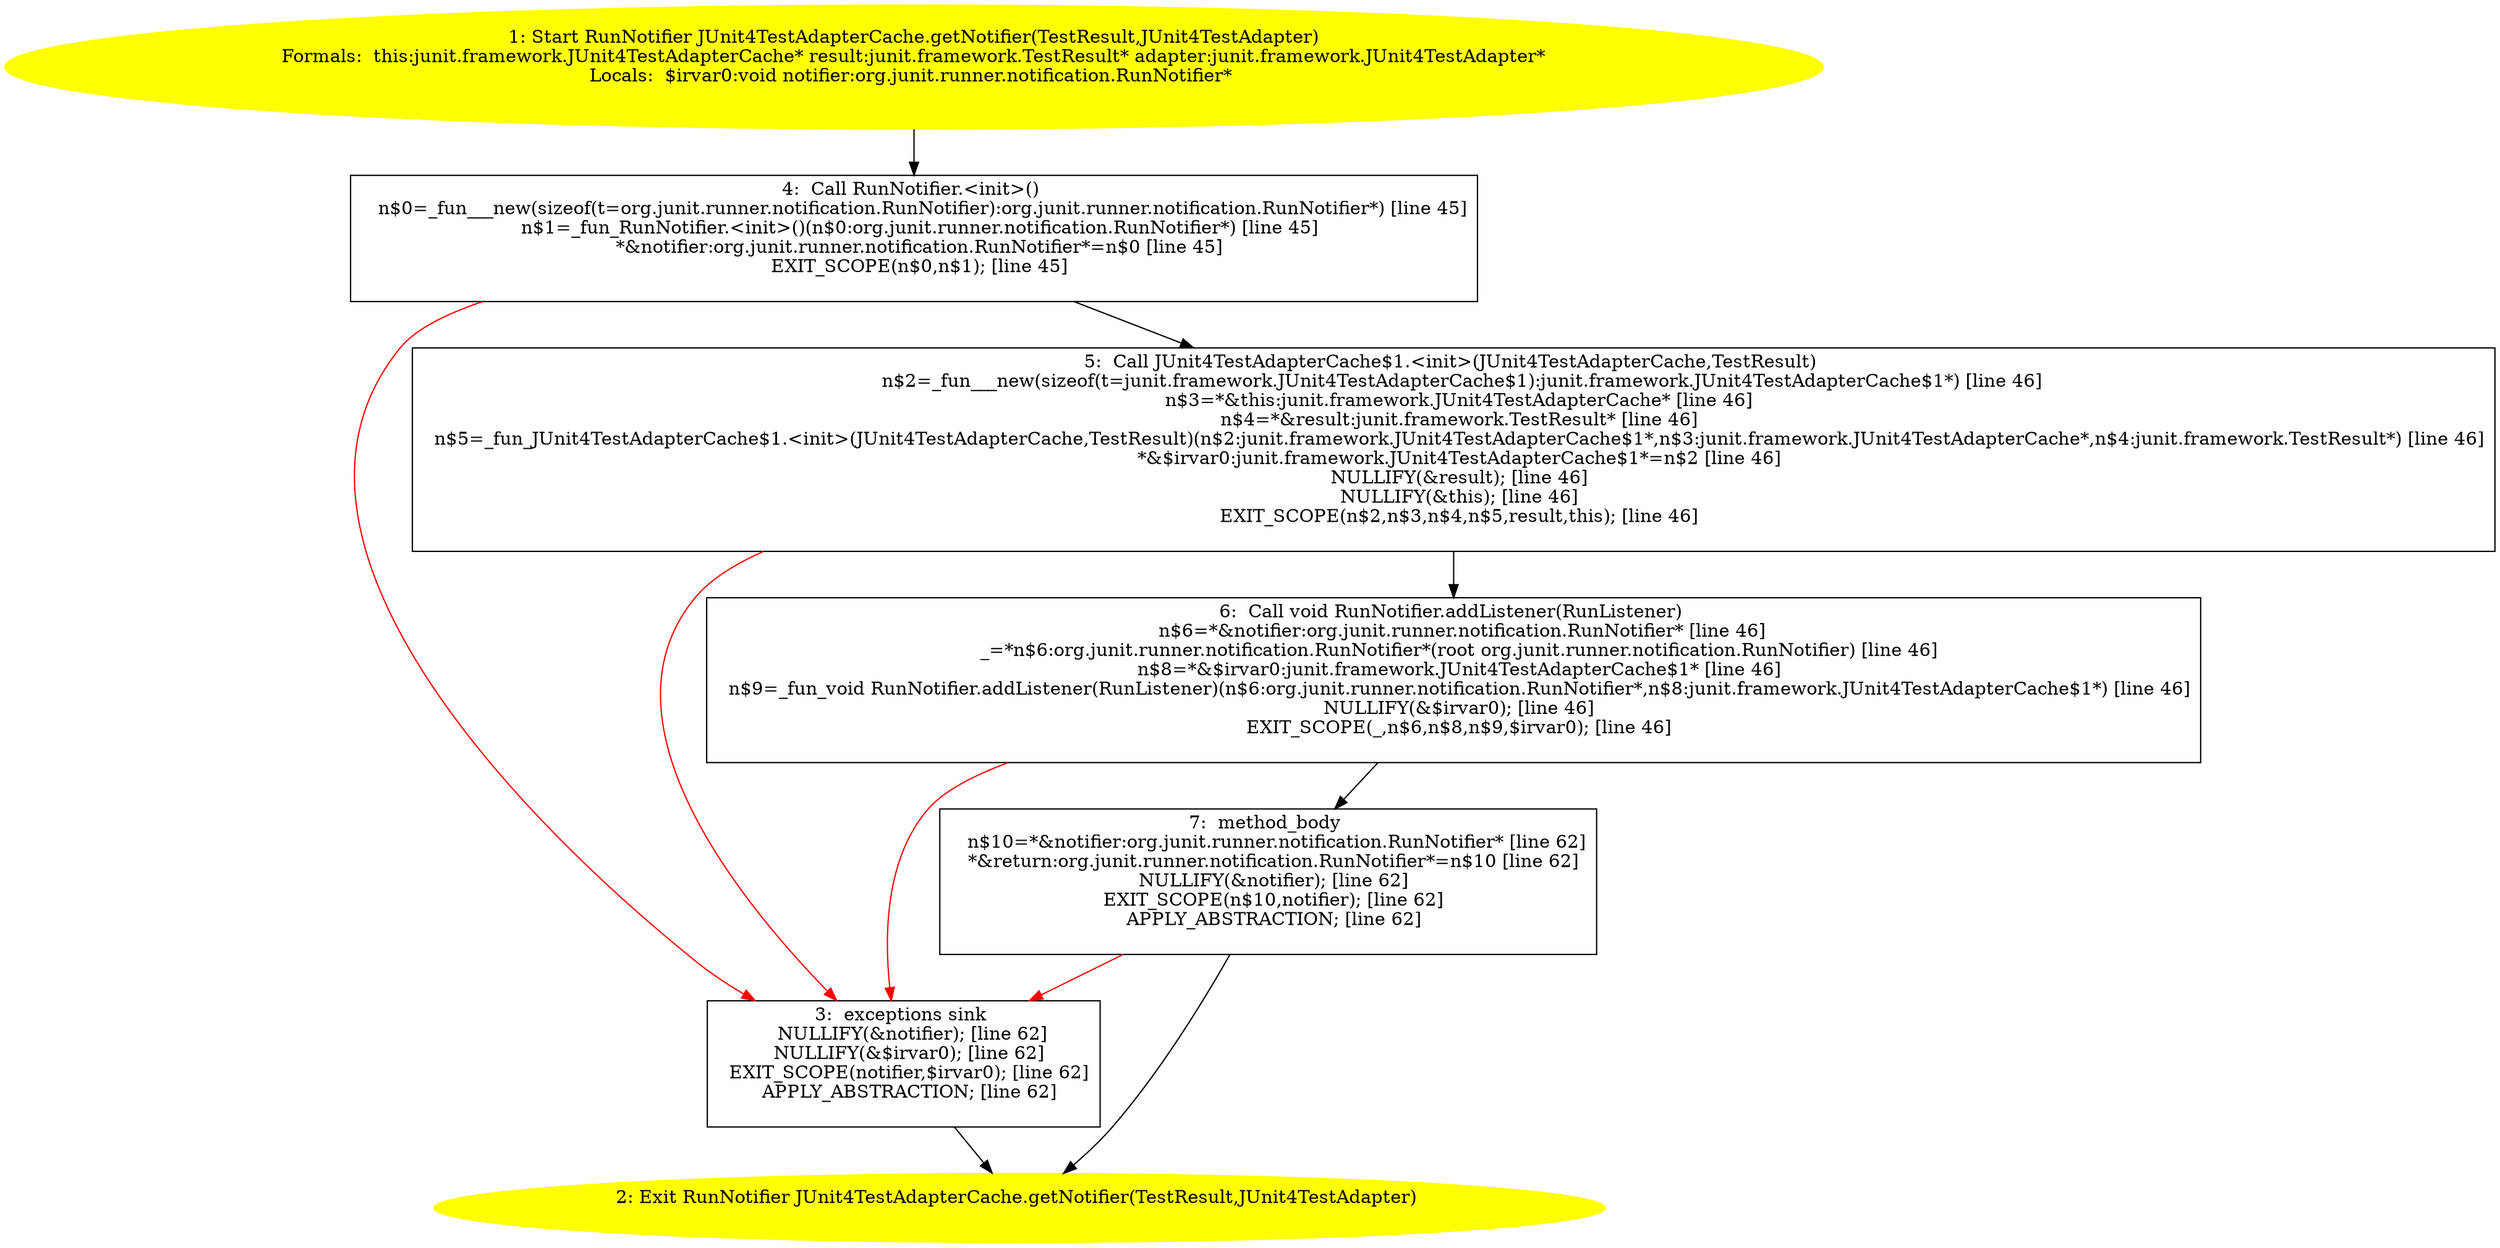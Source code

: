 /* @generated */
digraph cfg {
"junit.framework.JUnit4TestAdapterCache.getNotifier(junit.framework.TestResult,junit.framework.JUnit4.adc697c8b55490180c2a1d58c682c567_1" [label="1: Start RunNotifier JUnit4TestAdapterCache.getNotifier(TestResult,JUnit4TestAdapter)\nFormals:  this:junit.framework.JUnit4TestAdapterCache* result:junit.framework.TestResult* adapter:junit.framework.JUnit4TestAdapter*\nLocals:  $irvar0:void notifier:org.junit.runner.notification.RunNotifier* \n  " color=yellow style=filled]
	

	 "junit.framework.JUnit4TestAdapterCache.getNotifier(junit.framework.TestResult,junit.framework.JUnit4.adc697c8b55490180c2a1d58c682c567_1" -> "junit.framework.JUnit4TestAdapterCache.getNotifier(junit.framework.TestResult,junit.framework.JUnit4.adc697c8b55490180c2a1d58c682c567_4" ;
"junit.framework.JUnit4TestAdapterCache.getNotifier(junit.framework.TestResult,junit.framework.JUnit4.adc697c8b55490180c2a1d58c682c567_2" [label="2: Exit RunNotifier JUnit4TestAdapterCache.getNotifier(TestResult,JUnit4TestAdapter) \n  " color=yellow style=filled]
	

"junit.framework.JUnit4TestAdapterCache.getNotifier(junit.framework.TestResult,junit.framework.JUnit4.adc697c8b55490180c2a1d58c682c567_3" [label="3:  exceptions sink \n   NULLIFY(&notifier); [line 62]\n  NULLIFY(&$irvar0); [line 62]\n  EXIT_SCOPE(notifier,$irvar0); [line 62]\n  APPLY_ABSTRACTION; [line 62]\n " shape="box"]
	

	 "junit.framework.JUnit4TestAdapterCache.getNotifier(junit.framework.TestResult,junit.framework.JUnit4.adc697c8b55490180c2a1d58c682c567_3" -> "junit.framework.JUnit4TestAdapterCache.getNotifier(junit.framework.TestResult,junit.framework.JUnit4.adc697c8b55490180c2a1d58c682c567_2" ;
"junit.framework.JUnit4TestAdapterCache.getNotifier(junit.framework.TestResult,junit.framework.JUnit4.adc697c8b55490180c2a1d58c682c567_4" [label="4:  Call RunNotifier.<init>() \n   n$0=_fun___new(sizeof(t=org.junit.runner.notification.RunNotifier):org.junit.runner.notification.RunNotifier*) [line 45]\n  n$1=_fun_RunNotifier.<init>()(n$0:org.junit.runner.notification.RunNotifier*) [line 45]\n  *&notifier:org.junit.runner.notification.RunNotifier*=n$0 [line 45]\n  EXIT_SCOPE(n$0,n$1); [line 45]\n " shape="box"]
	

	 "junit.framework.JUnit4TestAdapterCache.getNotifier(junit.framework.TestResult,junit.framework.JUnit4.adc697c8b55490180c2a1d58c682c567_4" -> "junit.framework.JUnit4TestAdapterCache.getNotifier(junit.framework.TestResult,junit.framework.JUnit4.adc697c8b55490180c2a1d58c682c567_5" ;
	 "junit.framework.JUnit4TestAdapterCache.getNotifier(junit.framework.TestResult,junit.framework.JUnit4.adc697c8b55490180c2a1d58c682c567_4" -> "junit.framework.JUnit4TestAdapterCache.getNotifier(junit.framework.TestResult,junit.framework.JUnit4.adc697c8b55490180c2a1d58c682c567_3" [color="red" ];
"junit.framework.JUnit4TestAdapterCache.getNotifier(junit.framework.TestResult,junit.framework.JUnit4.adc697c8b55490180c2a1d58c682c567_5" [label="5:  Call JUnit4TestAdapterCache$1.<init>(JUnit4TestAdapterCache,TestResult) \n   n$2=_fun___new(sizeof(t=junit.framework.JUnit4TestAdapterCache$1):junit.framework.JUnit4TestAdapterCache$1*) [line 46]\n  n$3=*&this:junit.framework.JUnit4TestAdapterCache* [line 46]\n  n$4=*&result:junit.framework.TestResult* [line 46]\n  n$5=_fun_JUnit4TestAdapterCache$1.<init>(JUnit4TestAdapterCache,TestResult)(n$2:junit.framework.JUnit4TestAdapterCache$1*,n$3:junit.framework.JUnit4TestAdapterCache*,n$4:junit.framework.TestResult*) [line 46]\n  *&$irvar0:junit.framework.JUnit4TestAdapterCache$1*=n$2 [line 46]\n  NULLIFY(&result); [line 46]\n  NULLIFY(&this); [line 46]\n  EXIT_SCOPE(n$2,n$3,n$4,n$5,result,this); [line 46]\n " shape="box"]
	

	 "junit.framework.JUnit4TestAdapterCache.getNotifier(junit.framework.TestResult,junit.framework.JUnit4.adc697c8b55490180c2a1d58c682c567_5" -> "junit.framework.JUnit4TestAdapterCache.getNotifier(junit.framework.TestResult,junit.framework.JUnit4.adc697c8b55490180c2a1d58c682c567_6" ;
	 "junit.framework.JUnit4TestAdapterCache.getNotifier(junit.framework.TestResult,junit.framework.JUnit4.adc697c8b55490180c2a1d58c682c567_5" -> "junit.framework.JUnit4TestAdapterCache.getNotifier(junit.framework.TestResult,junit.framework.JUnit4.adc697c8b55490180c2a1d58c682c567_3" [color="red" ];
"junit.framework.JUnit4TestAdapterCache.getNotifier(junit.framework.TestResult,junit.framework.JUnit4.adc697c8b55490180c2a1d58c682c567_6" [label="6:  Call void RunNotifier.addListener(RunListener) \n   n$6=*&notifier:org.junit.runner.notification.RunNotifier* [line 46]\n  _=*n$6:org.junit.runner.notification.RunNotifier*(root org.junit.runner.notification.RunNotifier) [line 46]\n  n$8=*&$irvar0:junit.framework.JUnit4TestAdapterCache$1* [line 46]\n  n$9=_fun_void RunNotifier.addListener(RunListener)(n$6:org.junit.runner.notification.RunNotifier*,n$8:junit.framework.JUnit4TestAdapterCache$1*) [line 46]\n  NULLIFY(&$irvar0); [line 46]\n  EXIT_SCOPE(_,n$6,n$8,n$9,$irvar0); [line 46]\n " shape="box"]
	

	 "junit.framework.JUnit4TestAdapterCache.getNotifier(junit.framework.TestResult,junit.framework.JUnit4.adc697c8b55490180c2a1d58c682c567_6" -> "junit.framework.JUnit4TestAdapterCache.getNotifier(junit.framework.TestResult,junit.framework.JUnit4.adc697c8b55490180c2a1d58c682c567_7" ;
	 "junit.framework.JUnit4TestAdapterCache.getNotifier(junit.framework.TestResult,junit.framework.JUnit4.adc697c8b55490180c2a1d58c682c567_6" -> "junit.framework.JUnit4TestAdapterCache.getNotifier(junit.framework.TestResult,junit.framework.JUnit4.adc697c8b55490180c2a1d58c682c567_3" [color="red" ];
"junit.framework.JUnit4TestAdapterCache.getNotifier(junit.framework.TestResult,junit.framework.JUnit4.adc697c8b55490180c2a1d58c682c567_7" [label="7:  method_body \n   n$10=*&notifier:org.junit.runner.notification.RunNotifier* [line 62]\n  *&return:org.junit.runner.notification.RunNotifier*=n$10 [line 62]\n  NULLIFY(&notifier); [line 62]\n  EXIT_SCOPE(n$10,notifier); [line 62]\n  APPLY_ABSTRACTION; [line 62]\n " shape="box"]
	

	 "junit.framework.JUnit4TestAdapterCache.getNotifier(junit.framework.TestResult,junit.framework.JUnit4.adc697c8b55490180c2a1d58c682c567_7" -> "junit.framework.JUnit4TestAdapterCache.getNotifier(junit.framework.TestResult,junit.framework.JUnit4.adc697c8b55490180c2a1d58c682c567_2" ;
	 "junit.framework.JUnit4TestAdapterCache.getNotifier(junit.framework.TestResult,junit.framework.JUnit4.adc697c8b55490180c2a1d58c682c567_7" -> "junit.framework.JUnit4TestAdapterCache.getNotifier(junit.framework.TestResult,junit.framework.JUnit4.adc697c8b55490180c2a1d58c682c567_3" [color="red" ];
}
